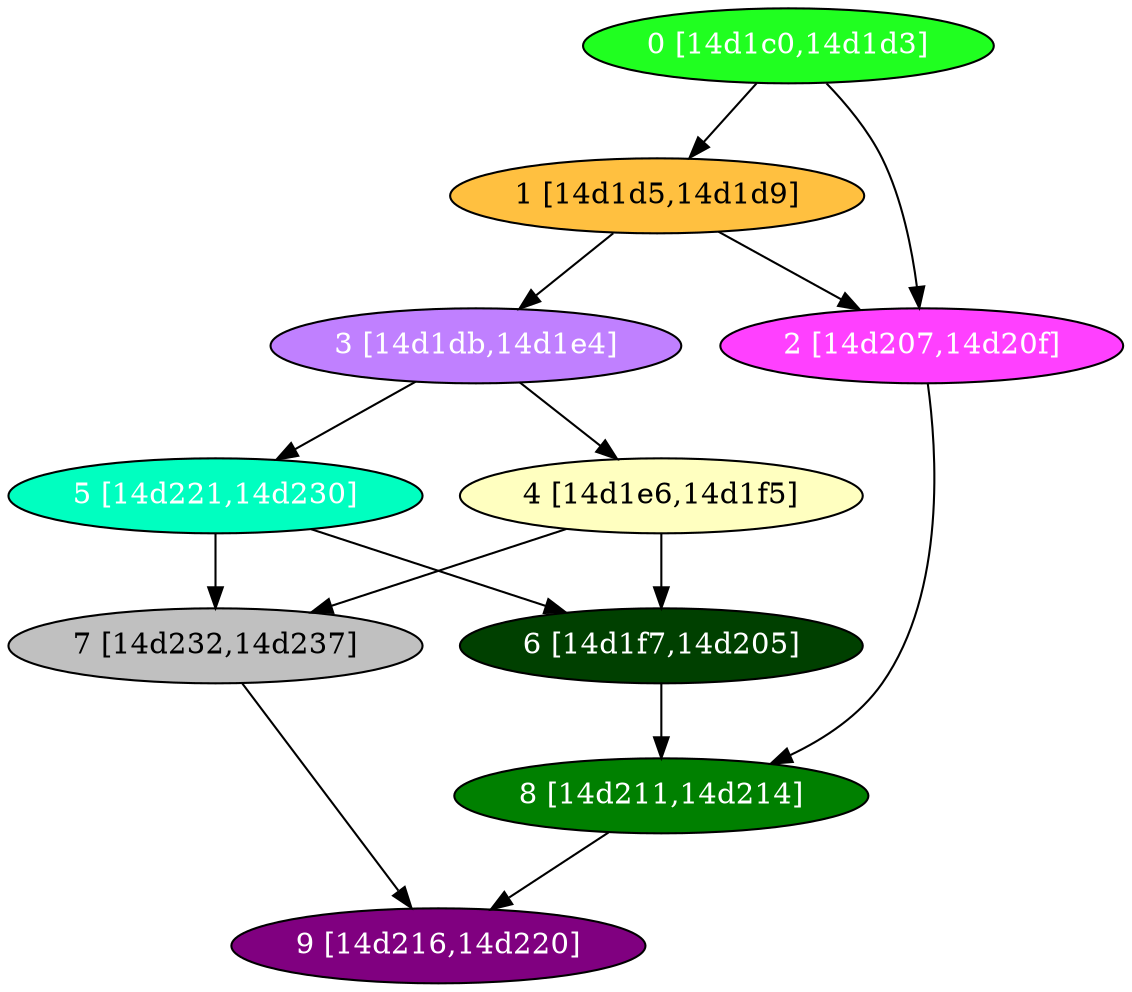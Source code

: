 diGraph libnss3{
	libnss3_0  [style=filled fillcolor="#20FF20" fontcolor="#ffffff" shape=oval label="0 [14d1c0,14d1d3]"]
	libnss3_1  [style=filled fillcolor="#FFC040" fontcolor="#000000" shape=oval label="1 [14d1d5,14d1d9]"]
	libnss3_2  [style=filled fillcolor="#FF40FF" fontcolor="#ffffff" shape=oval label="2 [14d207,14d20f]"]
	libnss3_3  [style=filled fillcolor="#C080FF" fontcolor="#ffffff" shape=oval label="3 [14d1db,14d1e4]"]
	libnss3_4  [style=filled fillcolor="#FFFFC0" fontcolor="#000000" shape=oval label="4 [14d1e6,14d1f5]"]
	libnss3_5  [style=filled fillcolor="#00FFC0" fontcolor="#ffffff" shape=oval label="5 [14d221,14d230]"]
	libnss3_6  [style=filled fillcolor="#004000" fontcolor="#ffffff" shape=oval label="6 [14d1f7,14d205]"]
	libnss3_7  [style=filled fillcolor="#C0C0C0" fontcolor="#000000" shape=oval label="7 [14d232,14d237]"]
	libnss3_8  [style=filled fillcolor="#008000" fontcolor="#ffffff" shape=oval label="8 [14d211,14d214]"]
	libnss3_9  [style=filled fillcolor="#800080" fontcolor="#ffffff" shape=oval label="9 [14d216,14d220]"]

	libnss3_0 -> libnss3_1
	libnss3_0 -> libnss3_2
	libnss3_1 -> libnss3_2
	libnss3_1 -> libnss3_3
	libnss3_2 -> libnss3_8
	libnss3_3 -> libnss3_4
	libnss3_3 -> libnss3_5
	libnss3_4 -> libnss3_6
	libnss3_4 -> libnss3_7
	libnss3_5 -> libnss3_6
	libnss3_5 -> libnss3_7
	libnss3_6 -> libnss3_8
	libnss3_7 -> libnss3_9
	libnss3_8 -> libnss3_9
}